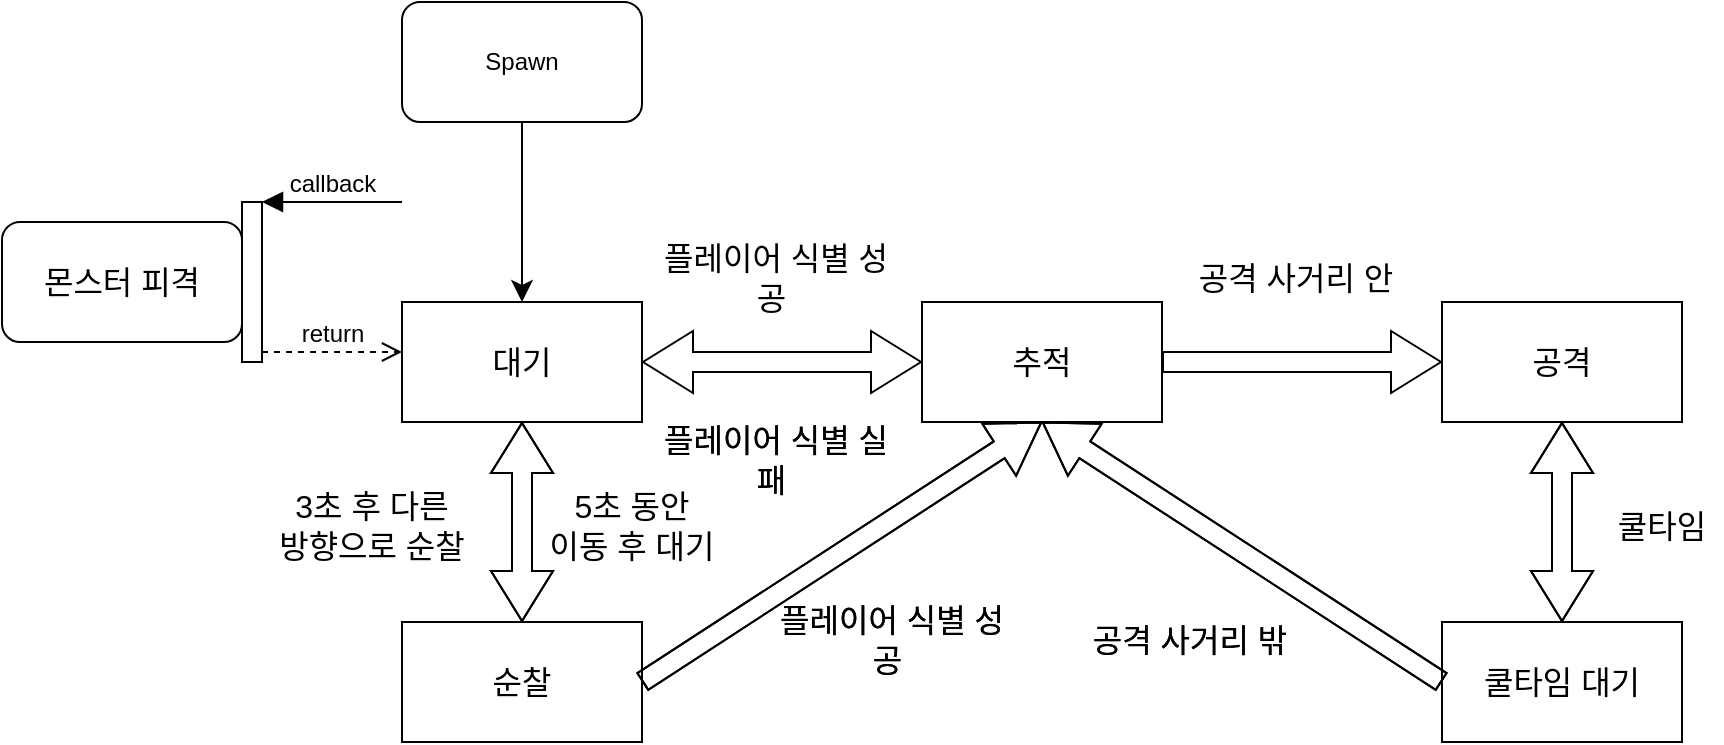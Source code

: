 <mxfile version="21.4.0" type="github">
  <diagram id="C5RBs43oDa-KdzZeNtuy" name="Page-1">
    <mxGraphModel dx="1434" dy="846" grid="1" gridSize="10" guides="1" tooltips="1" connect="1" arrows="1" fold="1" page="1" pageScale="1" pageWidth="827" pageHeight="1169" math="0" shadow="0">
      <root>
        <mxCell id="WIyWlLk6GJQsqaUBKTNV-0" />
        <mxCell id="WIyWlLk6GJQsqaUBKTNV-1" parent="WIyWlLk6GJQsqaUBKTNV-0" />
        <mxCell id="fpZaKEr6cjNtwTa5eBxb-40" value="Spawn" style="rounded=1;whiteSpace=wrap;html=1;" vertex="1" parent="WIyWlLk6GJQsqaUBKTNV-1">
          <mxGeometry x="530.0" y="1070" width="120" height="60" as="geometry" />
        </mxCell>
        <mxCell id="fpZaKEr6cjNtwTa5eBxb-41" value="순찰" style="rounded=0;whiteSpace=wrap;html=1;fontSize=16;" vertex="1" parent="WIyWlLk6GJQsqaUBKTNV-1">
          <mxGeometry x="530" y="1380" width="120" height="60" as="geometry" />
        </mxCell>
        <mxCell id="fpZaKEr6cjNtwTa5eBxb-42" value="순찰" style="rounded=0;whiteSpace=wrap;html=1;fontSize=16;" vertex="1" parent="WIyWlLk6GJQsqaUBKTNV-1">
          <mxGeometry x="530" y="1380" width="120" height="60" as="geometry" />
        </mxCell>
        <mxCell id="fpZaKEr6cjNtwTa5eBxb-43" value="추적" style="rounded=0;whiteSpace=wrap;html=1;fontSize=16;" vertex="1" parent="WIyWlLk6GJQsqaUBKTNV-1">
          <mxGeometry x="790" y="1220" width="120" height="60" as="geometry" />
        </mxCell>
        <mxCell id="fpZaKEr6cjNtwTa5eBxb-44" value="추적" style="rounded=0;whiteSpace=wrap;html=1;fontSize=16;" vertex="1" parent="WIyWlLk6GJQsqaUBKTNV-1">
          <mxGeometry x="790" y="1220" width="120" height="60" as="geometry" />
        </mxCell>
        <mxCell id="fpZaKEr6cjNtwTa5eBxb-45" value="플레이어 식별 성공&amp;nbsp;" style="text;html=1;strokeColor=none;fillColor=none;align=center;verticalAlign=middle;whiteSpace=wrap;rounded=0;fontSize=16;" vertex="1" parent="WIyWlLk6GJQsqaUBKTNV-1">
          <mxGeometry x="660" y="1179" width="114" height="57" as="geometry" />
        </mxCell>
        <mxCell id="fpZaKEr6cjNtwTa5eBxb-46" value="플레이어 식별 실패&amp;nbsp;" style="text;html=1;strokeColor=none;fillColor=none;align=center;verticalAlign=middle;whiteSpace=wrap;rounded=0;fontSize=16;" vertex="1" parent="WIyWlLk6GJQsqaUBKTNV-1">
          <mxGeometry x="660" y="1270" width="114" height="57" as="geometry" />
        </mxCell>
        <mxCell id="fpZaKEr6cjNtwTa5eBxb-47" value="플레이어 식별 실패&amp;nbsp;" style="text;html=1;strokeColor=none;fillColor=none;align=center;verticalAlign=middle;whiteSpace=wrap;rounded=0;fontSize=16;" vertex="1" parent="WIyWlLk6GJQsqaUBKTNV-1">
          <mxGeometry x="660" y="1270" width="114" height="57" as="geometry" />
        </mxCell>
        <mxCell id="fpZaKEr6cjNtwTa5eBxb-48" value="공격 사거리 안" style="text;html=1;strokeColor=none;fillColor=none;align=center;verticalAlign=middle;whiteSpace=wrap;rounded=0;fontSize=16;" vertex="1" parent="WIyWlLk6GJQsqaUBKTNV-1">
          <mxGeometry x="920" y="1179" width="114" height="57" as="geometry" />
        </mxCell>
        <mxCell id="fpZaKEr6cjNtwTa5eBxb-49" value="쿨타임 대기" style="rounded=0;whiteSpace=wrap;html=1;fontSize=16;" vertex="1" parent="WIyWlLk6GJQsqaUBKTNV-1">
          <mxGeometry x="1050" y="1380" width="120" height="60" as="geometry" />
        </mxCell>
        <mxCell id="fpZaKEr6cjNtwTa5eBxb-50" value="쿨타임 대기" style="rounded=0;whiteSpace=wrap;html=1;fontSize=16;" vertex="1" parent="WIyWlLk6GJQsqaUBKTNV-1">
          <mxGeometry x="1050" y="1380" width="120" height="60" as="geometry" />
        </mxCell>
        <mxCell id="fpZaKEr6cjNtwTa5eBxb-51" value="공격" style="rounded=0;whiteSpace=wrap;html=1;fontSize=16;" vertex="1" parent="WIyWlLk6GJQsqaUBKTNV-1">
          <mxGeometry x="1050" y="1220" width="120" height="60" as="geometry" />
        </mxCell>
        <mxCell id="fpZaKEr6cjNtwTa5eBxb-52" value="공격" style="rounded=0;whiteSpace=wrap;html=1;fontSize=16;" vertex="1" parent="WIyWlLk6GJQsqaUBKTNV-1">
          <mxGeometry x="1050" y="1220" width="120" height="60" as="geometry" />
        </mxCell>
        <mxCell id="fpZaKEr6cjNtwTa5eBxb-53" value="대기" style="rounded=0;whiteSpace=wrap;html=1;fontSize=16;" vertex="1" parent="WIyWlLk6GJQsqaUBKTNV-1">
          <mxGeometry x="530" y="1220" width="120" height="60" as="geometry" />
        </mxCell>
        <mxCell id="fpZaKEr6cjNtwTa5eBxb-54" value="대기" style="rounded=0;whiteSpace=wrap;html=1;fontSize=16;" vertex="1" parent="WIyWlLk6GJQsqaUBKTNV-1">
          <mxGeometry x="530" y="1220" width="120" height="60" as="geometry" />
        </mxCell>
        <mxCell id="fpZaKEr6cjNtwTa5eBxb-55" value="" style="shape=flexArrow;endArrow=classic;startArrow=classic;html=1;rounded=0;fontSize=12;startSize=8;endSize=8;curved=1;" edge="1" parent="WIyWlLk6GJQsqaUBKTNV-1" source="fpZaKEr6cjNtwTa5eBxb-53" target="fpZaKEr6cjNtwTa5eBxb-41">
          <mxGeometry width="100" height="100" relative="1" as="geometry">
            <mxPoint x="500" y="1380" as="sourcePoint" />
            <mxPoint x="600" y="1280" as="targetPoint" />
          </mxGeometry>
        </mxCell>
        <mxCell id="fpZaKEr6cjNtwTa5eBxb-56" value="" style="shape=flexArrow;endArrow=classic;startArrow=classic;html=1;rounded=0;fontSize=12;startSize=8;endSize=8;curved=1;" edge="1" parent="WIyWlLk6GJQsqaUBKTNV-1" source="fpZaKEr6cjNtwTa5eBxb-54" target="fpZaKEr6cjNtwTa5eBxb-42">
          <mxGeometry width="100" height="100" relative="1" as="geometry">
            <mxPoint x="500" y="1380" as="sourcePoint" />
            <mxPoint x="600" y="1280" as="targetPoint" />
          </mxGeometry>
        </mxCell>
        <mxCell id="fpZaKEr6cjNtwTa5eBxb-57" value="3초 후 다른 &lt;br&gt;방향으로 순찰" style="text;html=1;strokeColor=none;fillColor=none;align=center;verticalAlign=middle;whiteSpace=wrap;rounded=0;fontSize=16;" vertex="1" parent="WIyWlLk6GJQsqaUBKTNV-1">
          <mxGeometry x="460" y="1317" width="110" height="30" as="geometry" />
        </mxCell>
        <mxCell id="fpZaKEr6cjNtwTa5eBxb-58" value="5초 동안&lt;br&gt;이동 후 대기" style="text;html=1;strokeColor=none;fillColor=none;align=center;verticalAlign=middle;whiteSpace=wrap;rounded=0;fontSize=16;" vertex="1" parent="WIyWlLk6GJQsqaUBKTNV-1">
          <mxGeometry x="595" y="1317" width="100" height="30" as="geometry" />
        </mxCell>
        <mxCell id="fpZaKEr6cjNtwTa5eBxb-59" style="edgeStyle=none;curved=1;rounded=0;orthogonalLoop=1;jettySize=auto;html=1;exitX=0.5;exitY=1;exitDx=0;exitDy=0;fontSize=12;startSize=8;endSize=8;" edge="1" parent="WIyWlLk6GJQsqaUBKTNV-1" source="fpZaKEr6cjNtwTa5eBxb-57" target="fpZaKEr6cjNtwTa5eBxb-57">
          <mxGeometry relative="1" as="geometry" />
        </mxCell>
        <mxCell id="fpZaKEr6cjNtwTa5eBxb-60" style="edgeStyle=none;curved=1;rounded=0;orthogonalLoop=1;jettySize=auto;html=1;exitX=0.5;exitY=1;exitDx=0;exitDy=0;fontSize=12;startSize=8;endSize=8;" edge="1" parent="WIyWlLk6GJQsqaUBKTNV-1" source="fpZaKEr6cjNtwTa5eBxb-58" target="fpZaKEr6cjNtwTa5eBxb-58">
          <mxGeometry relative="1" as="geometry" />
        </mxCell>
        <mxCell id="fpZaKEr6cjNtwTa5eBxb-61" value="" style="shape=flexArrow;endArrow=classic;startArrow=classic;html=1;rounded=0;fontSize=12;startSize=8;endSize=8;curved=1;" edge="1" parent="WIyWlLk6GJQsqaUBKTNV-1" source="fpZaKEr6cjNtwTa5eBxb-51" target="fpZaKEr6cjNtwTa5eBxb-49">
          <mxGeometry width="100" height="100" relative="1" as="geometry">
            <mxPoint x="1010" y="1510" as="sourcePoint" />
            <mxPoint x="1110" y="1410" as="targetPoint" />
          </mxGeometry>
        </mxCell>
        <mxCell id="fpZaKEr6cjNtwTa5eBxb-62" value="" style="shape=flexArrow;endArrow=classic;startArrow=classic;html=1;rounded=0;fontSize=12;startSize=8;endSize=8;curved=1;" edge="1" parent="WIyWlLk6GJQsqaUBKTNV-1" source="fpZaKEr6cjNtwTa5eBxb-52" target="fpZaKEr6cjNtwTa5eBxb-50">
          <mxGeometry width="100" height="100" relative="1" as="geometry">
            <mxPoint x="1010" y="1510" as="sourcePoint" />
            <mxPoint x="1110" y="1410" as="targetPoint" />
          </mxGeometry>
        </mxCell>
        <mxCell id="fpZaKEr6cjNtwTa5eBxb-63" value="쿨타임" style="text;html=1;strokeColor=none;fillColor=none;align=center;verticalAlign=middle;whiteSpace=wrap;rounded=0;fontSize=16;" vertex="1" parent="WIyWlLk6GJQsqaUBKTNV-1">
          <mxGeometry x="1130" y="1317" width="60" height="30" as="geometry" />
        </mxCell>
        <mxCell id="fpZaKEr6cjNtwTa5eBxb-64" value="공격 사거리 밖" style="text;html=1;strokeColor=none;fillColor=none;align=center;verticalAlign=middle;whiteSpace=wrap;rounded=0;fontSize=16;" vertex="1" parent="WIyWlLk6GJQsqaUBKTNV-1">
          <mxGeometry x="867" y="1360" width="114" height="57" as="geometry" />
        </mxCell>
        <mxCell id="fpZaKEr6cjNtwTa5eBxb-65" value="공격 사거리 밖" style="text;html=1;strokeColor=none;fillColor=none;align=center;verticalAlign=middle;whiteSpace=wrap;rounded=0;fontSize=16;" vertex="1" parent="WIyWlLk6GJQsqaUBKTNV-1">
          <mxGeometry x="867" y="1360" width="114" height="57" as="geometry" />
        </mxCell>
        <mxCell id="fpZaKEr6cjNtwTa5eBxb-66" value="플레이어 식별 성공&amp;nbsp;" style="text;html=1;strokeColor=none;fillColor=none;align=center;verticalAlign=middle;whiteSpace=wrap;rounded=0;fontSize=16;" vertex="1" parent="WIyWlLk6GJQsqaUBKTNV-1">
          <mxGeometry x="718" y="1360" width="114" height="57" as="geometry" />
        </mxCell>
        <mxCell id="fpZaKEr6cjNtwTa5eBxb-67" value="플레이어 식별 성공&amp;nbsp;" style="text;html=1;strokeColor=none;fillColor=none;align=center;verticalAlign=middle;whiteSpace=wrap;rounded=0;fontSize=16;" vertex="1" parent="WIyWlLk6GJQsqaUBKTNV-1">
          <mxGeometry x="718" y="1360" width="114" height="57" as="geometry" />
        </mxCell>
        <mxCell id="fpZaKEr6cjNtwTa5eBxb-68" value="" style="shape=flexArrow;endArrow=classic;html=1;rounded=0;fontSize=12;startSize=8;endSize=8;curved=1;exitX=1;exitY=0.5;exitDx=0;exitDy=0;entryX=0.5;entryY=1;entryDx=0;entryDy=0;" edge="1" parent="WIyWlLk6GJQsqaUBKTNV-1" source="fpZaKEr6cjNtwTa5eBxb-41" target="fpZaKEr6cjNtwTa5eBxb-43">
          <mxGeometry width="50" height="50" relative="1" as="geometry">
            <mxPoint x="775" y="1370" as="sourcePoint" />
            <mxPoint x="825" y="1320" as="targetPoint" />
          </mxGeometry>
        </mxCell>
        <mxCell id="fpZaKEr6cjNtwTa5eBxb-69" value="" style="shape=flexArrow;endArrow=classic;html=1;rounded=0;fontSize=12;startSize=8;endSize=8;curved=1;exitX=1;exitY=0.5;exitDx=0;exitDy=0;entryX=0.5;entryY=1;entryDx=0;entryDy=0;" edge="1" parent="WIyWlLk6GJQsqaUBKTNV-1" source="fpZaKEr6cjNtwTa5eBxb-42" target="fpZaKEr6cjNtwTa5eBxb-44">
          <mxGeometry width="50" height="50" relative="1" as="geometry">
            <mxPoint x="775" y="1370" as="sourcePoint" />
            <mxPoint x="825" y="1320" as="targetPoint" />
          </mxGeometry>
        </mxCell>
        <mxCell id="fpZaKEr6cjNtwTa5eBxb-70" style="edgeStyle=none;curved=1;rounded=0;orthogonalLoop=1;jettySize=auto;html=1;fontSize=12;startSize=8;endSize=8;" edge="1" parent="WIyWlLk6GJQsqaUBKTNV-1" source="fpZaKEr6cjNtwTa5eBxb-40" target="fpZaKEr6cjNtwTa5eBxb-53">
          <mxGeometry relative="1" as="geometry">
            <mxPoint x="590.0" y="1120" as="sourcePoint" />
          </mxGeometry>
        </mxCell>
        <mxCell id="fpZaKEr6cjNtwTa5eBxb-71" value="" style="shape=flexArrow;endArrow=classic;html=1;rounded=0;fontSize=12;startSize=8;endSize=8;curved=1;exitX=0;exitY=0.5;exitDx=0;exitDy=0;entryX=0.5;entryY=1;entryDx=0;entryDy=0;" edge="1" parent="WIyWlLk6GJQsqaUBKTNV-1" source="fpZaKEr6cjNtwTa5eBxb-49" target="fpZaKEr6cjNtwTa5eBxb-43">
          <mxGeometry width="50" height="50" relative="1" as="geometry">
            <mxPoint x="660" y="1420" as="sourcePoint" />
            <mxPoint x="860" y="1290" as="targetPoint" />
          </mxGeometry>
        </mxCell>
        <mxCell id="fpZaKEr6cjNtwTa5eBxb-72" value="" style="shape=flexArrow;endArrow=classic;html=1;rounded=0;fontSize=12;startSize=8;endSize=8;curved=1;entryX=0.5;entryY=1;entryDx=0;entryDy=0;" edge="1" parent="WIyWlLk6GJQsqaUBKTNV-1" target="fpZaKEr6cjNtwTa5eBxb-44">
          <mxGeometry width="50" height="50" relative="1" as="geometry">
            <mxPoint x="1050" y="1410" as="sourcePoint" />
            <mxPoint x="860" y="1290" as="targetPoint" />
          </mxGeometry>
        </mxCell>
        <mxCell id="fpZaKEr6cjNtwTa5eBxb-73" value="" style="shape=flexArrow;endArrow=classic;html=1;rounded=0;fontSize=12;startSize=8;endSize=8;curved=1;" edge="1" parent="WIyWlLk6GJQsqaUBKTNV-1" source="fpZaKEr6cjNtwTa5eBxb-44" target="fpZaKEr6cjNtwTa5eBxb-52">
          <mxGeometry width="50" height="50" relative="1" as="geometry">
            <mxPoint x="935" y="1280" as="sourcePoint" />
            <mxPoint x="985" y="1230" as="targetPoint" />
          </mxGeometry>
        </mxCell>
        <mxCell id="fpZaKEr6cjNtwTa5eBxb-74" value="" style="shape=flexArrow;endArrow=classic;startArrow=classic;html=1;rounded=0;fontSize=12;startSize=8;endSize=8;curved=1;" edge="1" parent="WIyWlLk6GJQsqaUBKTNV-1" source="fpZaKEr6cjNtwTa5eBxb-54" target="fpZaKEr6cjNtwTa5eBxb-44">
          <mxGeometry width="100" height="100" relative="1" as="geometry">
            <mxPoint x="650" y="1249.66" as="sourcePoint" />
            <mxPoint x="790" y="1249.66" as="targetPoint" />
          </mxGeometry>
        </mxCell>
        <mxCell id="fpZaKEr6cjNtwTa5eBxb-75" value="" style="group" connectable="0" vertex="1" parent="WIyWlLk6GJQsqaUBKTNV-1">
          <mxGeometry x="330" y="1170" width="200" height="80" as="geometry" />
        </mxCell>
        <mxCell id="fpZaKEr6cjNtwTa5eBxb-76" value="몬스터 피격" style="rounded=1;whiteSpace=wrap;html=1;fontSize=16;" vertex="1" parent="fpZaKEr6cjNtwTa5eBxb-75">
          <mxGeometry y="10" width="120" height="60" as="geometry" />
        </mxCell>
        <mxCell id="fpZaKEr6cjNtwTa5eBxb-77" value="" style="html=1;points=[];perimeter=orthogonalPerimeter;outlineConnect=0;targetShapes=umlLifeline;portConstraint=eastwest;newEdgeStyle={&quot;edgeStyle&quot;:&quot;elbowEdgeStyle&quot;,&quot;elbow&quot;:&quot;vertical&quot;,&quot;curved&quot;:0,&quot;rounded&quot;:0};fontSize=16;" vertex="1" parent="fpZaKEr6cjNtwTa5eBxb-75">
          <mxGeometry x="120" width="10" height="80" as="geometry" />
        </mxCell>
        <mxCell id="fpZaKEr6cjNtwTa5eBxb-78" value="callback" style="html=1;verticalAlign=bottom;endArrow=block;edgeStyle=elbowEdgeStyle;elbow=vertical;curved=0;rounded=0;fontSize=12;startSize=8;endSize=8;" edge="1" parent="fpZaKEr6cjNtwTa5eBxb-75" target="fpZaKEr6cjNtwTa5eBxb-77">
          <mxGeometry relative="1" as="geometry">
            <mxPoint x="200" as="sourcePoint" />
          </mxGeometry>
        </mxCell>
        <mxCell id="fpZaKEr6cjNtwTa5eBxb-79" value="return" style="html=1;verticalAlign=bottom;endArrow=open;dashed=1;endSize=8;edgeStyle=elbowEdgeStyle;elbow=vertical;curved=0;rounded=0;fontSize=12;" edge="1" parent="fpZaKEr6cjNtwTa5eBxb-75" source="fpZaKEr6cjNtwTa5eBxb-77">
          <mxGeometry relative="1" as="geometry">
            <mxPoint x="200" y="75" as="targetPoint" />
          </mxGeometry>
        </mxCell>
      </root>
    </mxGraphModel>
  </diagram>
</mxfile>
